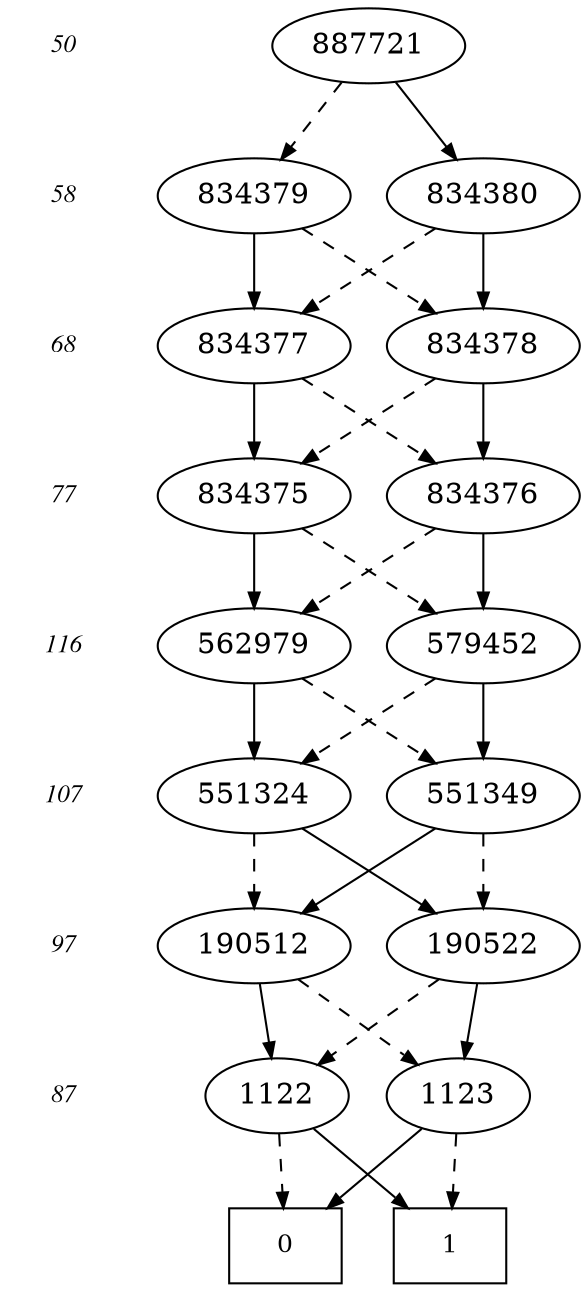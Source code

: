 digraph BDD {
center = true;
{ rank = same; { node [style=invis]; "T" };
 { node [shape=box,fontsize=12]; "0"; }
  { node [shape=box,fontsize=12]; "1"; }
}
{ rank=same; { node [shape=plaintext,fontname="Times Italic",fontsize=12] "50" };"887721";}
{ rank=same; { node [shape=plaintext,fontname="Times Italic",fontsize=12] "58" };"834379";"834380";}
{ rank=same; { node [shape=plaintext,fontname="Times Italic",fontsize=12] "68" };"834377";"834378";}
{ rank=same; { node [shape=plaintext,fontname="Times Italic",fontsize=12] "77" };"834375";"834376";}
{ rank=same; { node [shape=plaintext,fontname="Times Italic",fontsize=12] "116" };"562979";"579452";}
{ rank=same; { node [shape=plaintext,fontname="Times Italic",fontsize=12] "107" };"551324";"551349";}
{ rank=same; { node [shape=plaintext,fontname="Times Italic",fontsize=12] "97" };"190512";"190522";}
{ rank=same; { node [shape=plaintext,fontname="Times Italic",fontsize=12] "87" };"1122";"1123";}
edge [style = invis]; {"50" -> "58" -> "68" -> "77" -> "116" -> "107" -> "97" -> "87" -> "T"; }
"1122" -> "1" [style=solid,arrowsize=".75"];
"1122" -> "0" [style=dashed,arrowsize=".75"];
"1123" -> "0" [style=solid,arrowsize=".75"];
"1123" -> "1" [style=dashed,arrowsize=".75"];
"190512" -> "1122" [style=solid,arrowsize=".75"];
"190512" -> "1123" [style=dashed,arrowsize=".75"];
"190522" -> "1123" [style=solid,arrowsize=".75"];
"190522" -> "1122" [style=dashed,arrowsize=".75"];
"551324" -> "190522" [style=solid,arrowsize=".75"];
"551324" -> "190512" [style=dashed,arrowsize=".75"];
"551349" -> "190512" [style=solid,arrowsize=".75"];
"551349" -> "190522" [style=dashed,arrowsize=".75"];
"562979" -> "551324" [style=solid,arrowsize=".75"];
"562979" -> "551349" [style=dashed,arrowsize=".75"];
"579452" -> "551349" [style=solid,arrowsize=".75"];
"579452" -> "551324" [style=dashed,arrowsize=".75"];
"834375" -> "562979" [style=solid,arrowsize=".75"];
"834375" -> "579452" [style=dashed,arrowsize=".75"];
"834376" -> "579452" [style=solid,arrowsize=".75"];
"834376" -> "562979" [style=dashed,arrowsize=".75"];
"834377" -> "834375" [style=solid,arrowsize=".75"];
"834377" -> "834376" [style=dashed,arrowsize=".75"];
"834378" -> "834376" [style=solid,arrowsize=".75"];
"834378" -> "834375" [style=dashed,arrowsize=".75"];
"834379" -> "834377" [style=solid,arrowsize=".75"];
"834379" -> "834378" [style=dashed,arrowsize=".75"];
"834380" -> "834378" [style=solid,arrowsize=".75"];
"834380" -> "834377" [style=dashed,arrowsize=".75"];
"887721" -> "834380" [style=solid,arrowsize=".75"];
"887721" -> "834379" [style=dashed,arrowsize=".75"];
}
